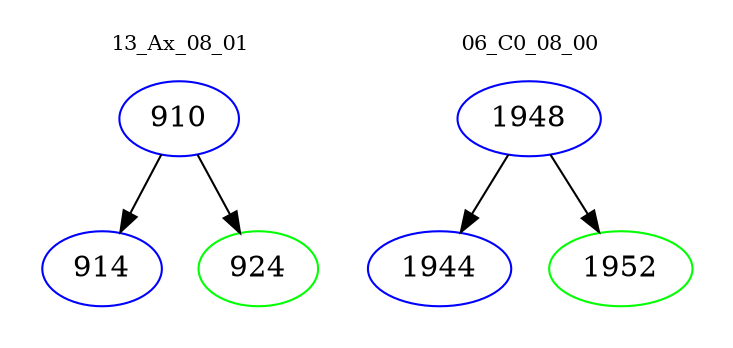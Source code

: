 digraph{
subgraph cluster_0 {
color = white
label = "13_Ax_08_01";
fontsize=10;
T0_910 [label="910", color="blue"]
T0_910 -> T0_914 [color="black"]
T0_914 [label="914", color="blue"]
T0_910 -> T0_924 [color="black"]
T0_924 [label="924", color="green"]
}
subgraph cluster_1 {
color = white
label = "06_C0_08_00";
fontsize=10;
T1_1948 [label="1948", color="blue"]
T1_1948 -> T1_1944 [color="black"]
T1_1944 [label="1944", color="blue"]
T1_1948 -> T1_1952 [color="black"]
T1_1952 [label="1952", color="green"]
}
}

